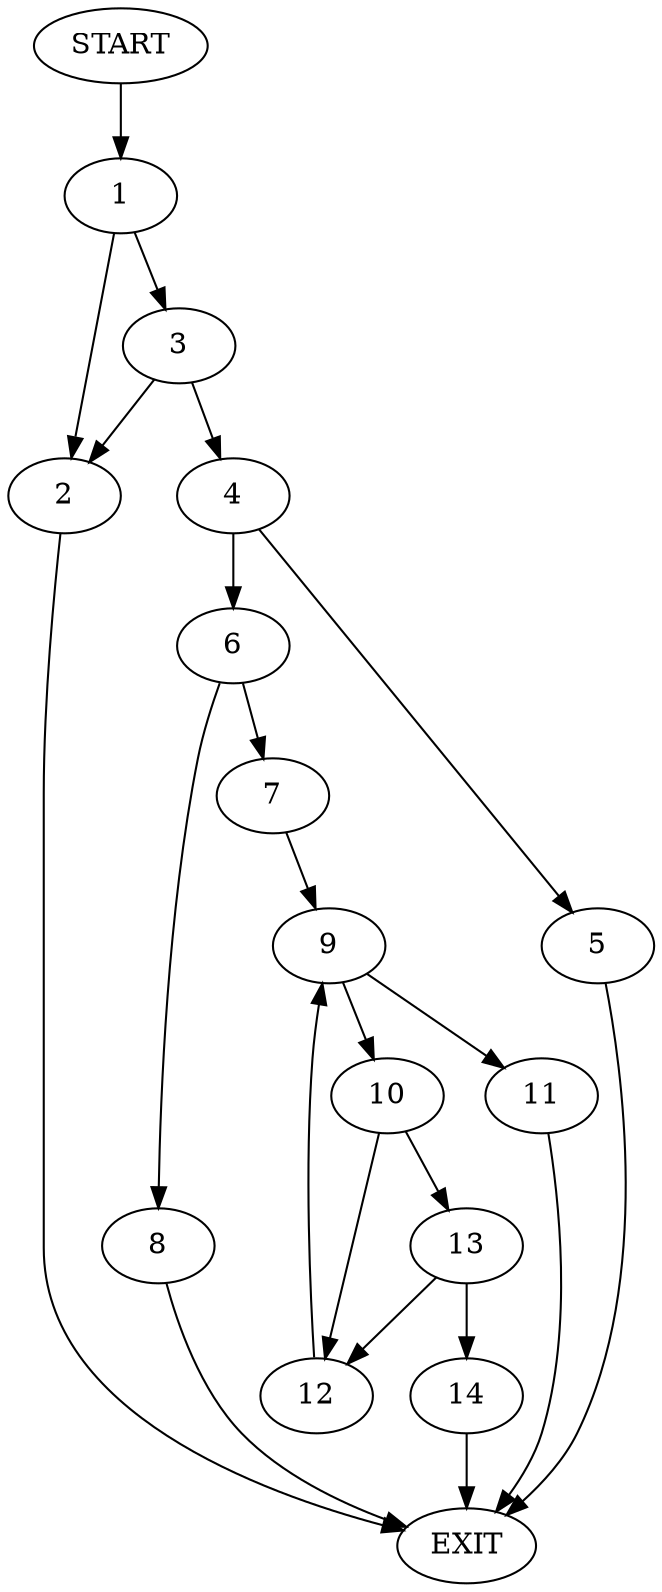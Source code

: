 digraph {
0 [label="START"]
15 [label="EXIT"]
0 -> 1
1 -> 2
1 -> 3
3 -> 2
3 -> 4
2 -> 15
4 -> 5
4 -> 6
6 -> 7
6 -> 8
5 -> 15
8 -> 15
7 -> 9
9 -> 10
9 -> 11
11 -> 15
10 -> 12
10 -> 13
12 -> 9
13 -> 12
13 -> 14
14 -> 15
}
